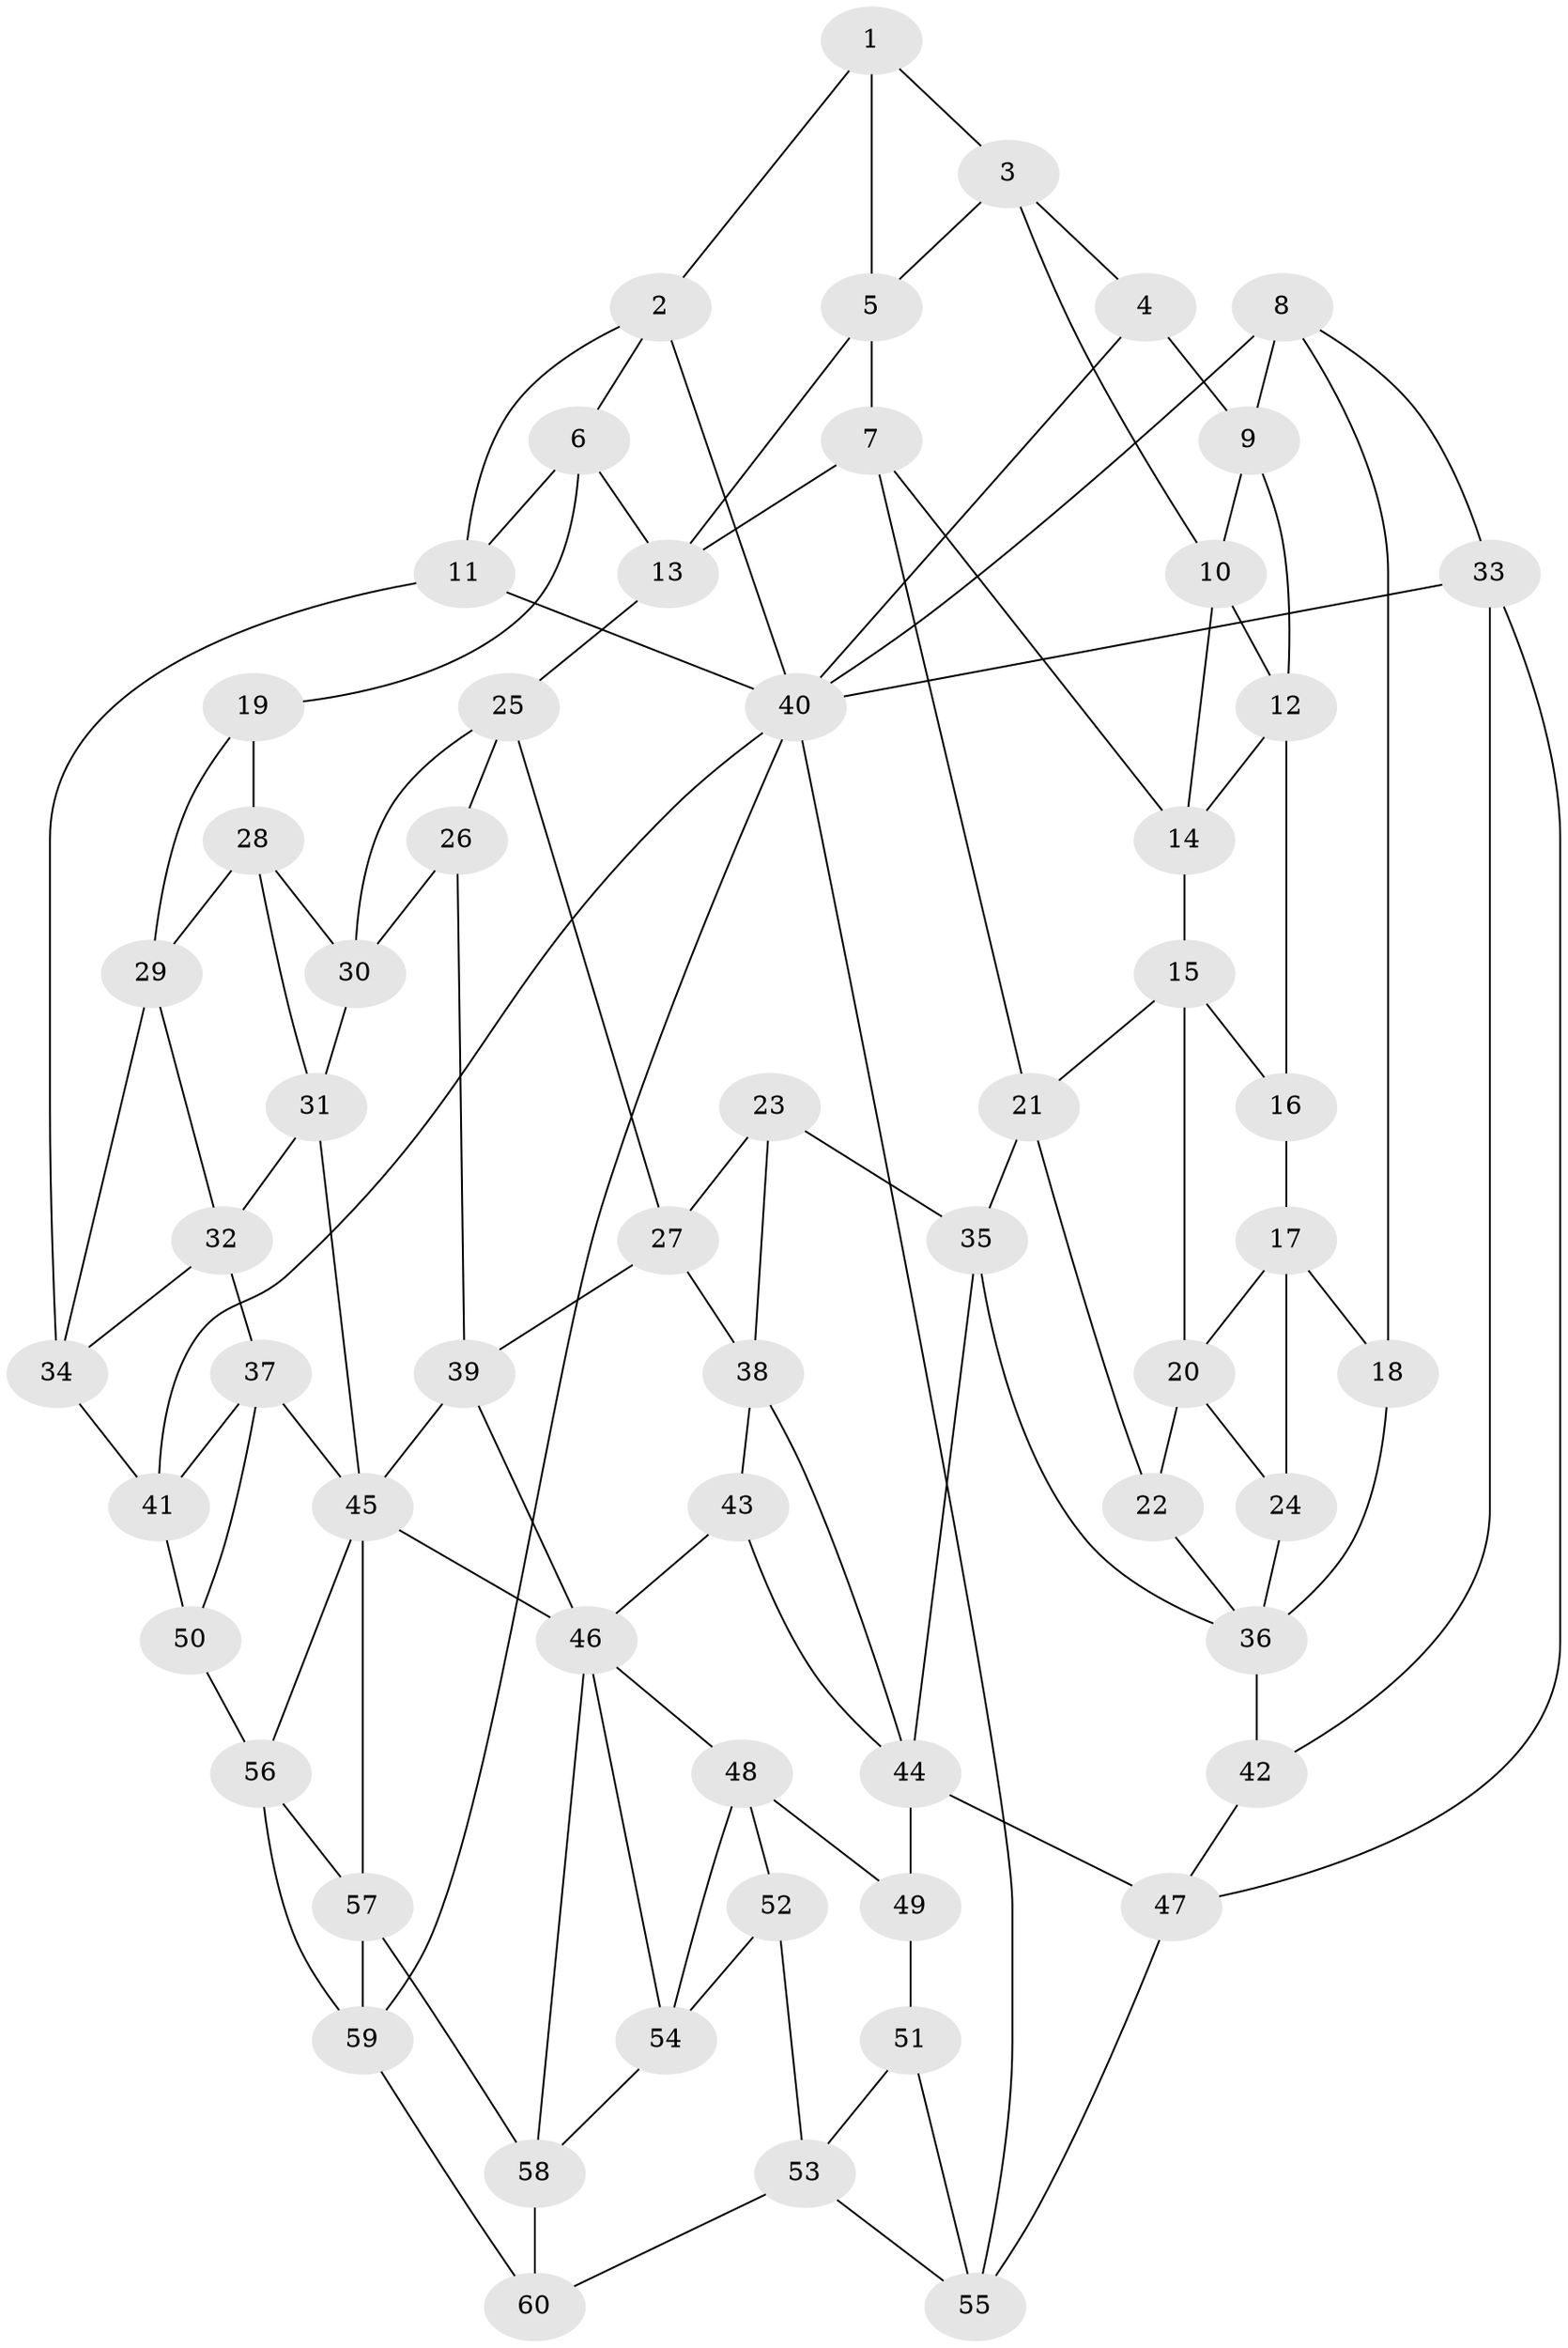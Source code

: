 // original degree distribution, {3: 0.016666666666666666, 4: 0.26666666666666666, 6: 0.25, 5: 0.4666666666666667}
// Generated by graph-tools (version 1.1) at 2025/51/03/09/25 03:51:04]
// undirected, 60 vertices, 117 edges
graph export_dot {
graph [start="1"]
  node [color=gray90,style=filled];
  1;
  2;
  3;
  4;
  5;
  6;
  7;
  8;
  9;
  10;
  11;
  12;
  13;
  14;
  15;
  16;
  17;
  18;
  19;
  20;
  21;
  22;
  23;
  24;
  25;
  26;
  27;
  28;
  29;
  30;
  31;
  32;
  33;
  34;
  35;
  36;
  37;
  38;
  39;
  40;
  41;
  42;
  43;
  44;
  45;
  46;
  47;
  48;
  49;
  50;
  51;
  52;
  53;
  54;
  55;
  56;
  57;
  58;
  59;
  60;
  1 -- 2 [weight=1.0];
  1 -- 3 [weight=1.0];
  1 -- 5 [weight=1.0];
  2 -- 6 [weight=1.0];
  2 -- 11 [weight=1.0];
  2 -- 40 [weight=1.0];
  3 -- 4 [weight=1.0];
  3 -- 5 [weight=1.0];
  3 -- 10 [weight=1.0];
  4 -- 9 [weight=1.0];
  4 -- 40 [weight=1.0];
  5 -- 7 [weight=1.0];
  5 -- 13 [weight=1.0];
  6 -- 11 [weight=1.0];
  6 -- 13 [weight=1.0];
  6 -- 19 [weight=1.0];
  7 -- 13 [weight=1.0];
  7 -- 14 [weight=1.0];
  7 -- 21 [weight=1.0];
  8 -- 9 [weight=1.0];
  8 -- 18 [weight=1.0];
  8 -- 33 [weight=1.0];
  8 -- 40 [weight=1.0];
  9 -- 10 [weight=1.0];
  9 -- 12 [weight=1.0];
  10 -- 12 [weight=1.0];
  10 -- 14 [weight=1.0];
  11 -- 34 [weight=1.0];
  11 -- 40 [weight=1.0];
  12 -- 14 [weight=1.0];
  12 -- 16 [weight=1.0];
  13 -- 25 [weight=1.0];
  14 -- 15 [weight=1.0];
  15 -- 16 [weight=1.0];
  15 -- 20 [weight=1.0];
  15 -- 21 [weight=1.0];
  16 -- 17 [weight=1.0];
  17 -- 18 [weight=1.0];
  17 -- 20 [weight=1.0];
  17 -- 24 [weight=1.0];
  18 -- 36 [weight=1.0];
  19 -- 28 [weight=1.0];
  19 -- 29 [weight=1.0];
  20 -- 22 [weight=1.0];
  20 -- 24 [weight=1.0];
  21 -- 22 [weight=1.0];
  21 -- 35 [weight=1.0];
  22 -- 36 [weight=1.0];
  23 -- 27 [weight=1.0];
  23 -- 35 [weight=1.0];
  23 -- 38 [weight=1.0];
  24 -- 36 [weight=1.0];
  25 -- 26 [weight=1.0];
  25 -- 27 [weight=1.0];
  25 -- 30 [weight=1.0];
  26 -- 30 [weight=1.0];
  26 -- 39 [weight=1.0];
  27 -- 38 [weight=1.0];
  27 -- 39 [weight=1.0];
  28 -- 29 [weight=1.0];
  28 -- 30 [weight=1.0];
  28 -- 31 [weight=1.0];
  29 -- 32 [weight=1.0];
  29 -- 34 [weight=1.0];
  30 -- 31 [weight=1.0];
  31 -- 32 [weight=1.0];
  31 -- 45 [weight=1.0];
  32 -- 34 [weight=1.0];
  32 -- 37 [weight=1.0];
  33 -- 40 [weight=1.0];
  33 -- 42 [weight=1.0];
  33 -- 47 [weight=1.0];
  34 -- 41 [weight=1.0];
  35 -- 36 [weight=1.0];
  35 -- 44 [weight=1.0];
  36 -- 42 [weight=2.0];
  37 -- 41 [weight=1.0];
  37 -- 45 [weight=1.0];
  37 -- 50 [weight=1.0];
  38 -- 43 [weight=1.0];
  38 -- 44 [weight=1.0];
  39 -- 45 [weight=1.0];
  39 -- 46 [weight=1.0];
  40 -- 41 [weight=1.0];
  40 -- 55 [weight=1.0];
  40 -- 59 [weight=1.0];
  41 -- 50 [weight=1.0];
  42 -- 47 [weight=1.0];
  43 -- 44 [weight=1.0];
  43 -- 46 [weight=1.0];
  44 -- 47 [weight=1.0];
  44 -- 49 [weight=2.0];
  45 -- 46 [weight=1.0];
  45 -- 56 [weight=1.0];
  45 -- 57 [weight=1.0];
  46 -- 48 [weight=1.0];
  46 -- 54 [weight=1.0];
  46 -- 58 [weight=1.0];
  47 -- 55 [weight=1.0];
  48 -- 49 [weight=1.0];
  48 -- 52 [weight=1.0];
  48 -- 54 [weight=1.0];
  49 -- 51 [weight=1.0];
  50 -- 56 [weight=1.0];
  51 -- 53 [weight=1.0];
  51 -- 55 [weight=1.0];
  52 -- 53 [weight=1.0];
  52 -- 54 [weight=1.0];
  53 -- 55 [weight=1.0];
  53 -- 60 [weight=1.0];
  54 -- 58 [weight=1.0];
  56 -- 57 [weight=1.0];
  56 -- 59 [weight=1.0];
  57 -- 58 [weight=1.0];
  57 -- 59 [weight=1.0];
  58 -- 60 [weight=1.0];
  59 -- 60 [weight=1.0];
}
